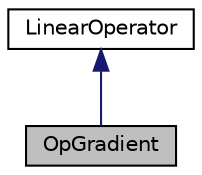 digraph "OpGradient"
{
 // INTERACTIVE_SVG=YES
  edge [fontname="Helvetica",fontsize="10",labelfontname="Helvetica",labelfontsize="10"];
  node [fontname="Helvetica",fontsize="10",shape=record];
  Node1 [label="OpGradient",height=0.2,width=0.4,color="black", fillcolor="grey75", style="filled" fontcolor="black"];
  Node2 -> Node1 [dir="back",color="midnightblue",fontsize="10",style="solid",fontname="Helvetica"];
  Node2 [label="LinearOperator",height=0.2,width=0.4,color="black", fillcolor="white", style="filled",URL="$class_linear_operator.html",tooltip="A linear operator T(x) "];
}
